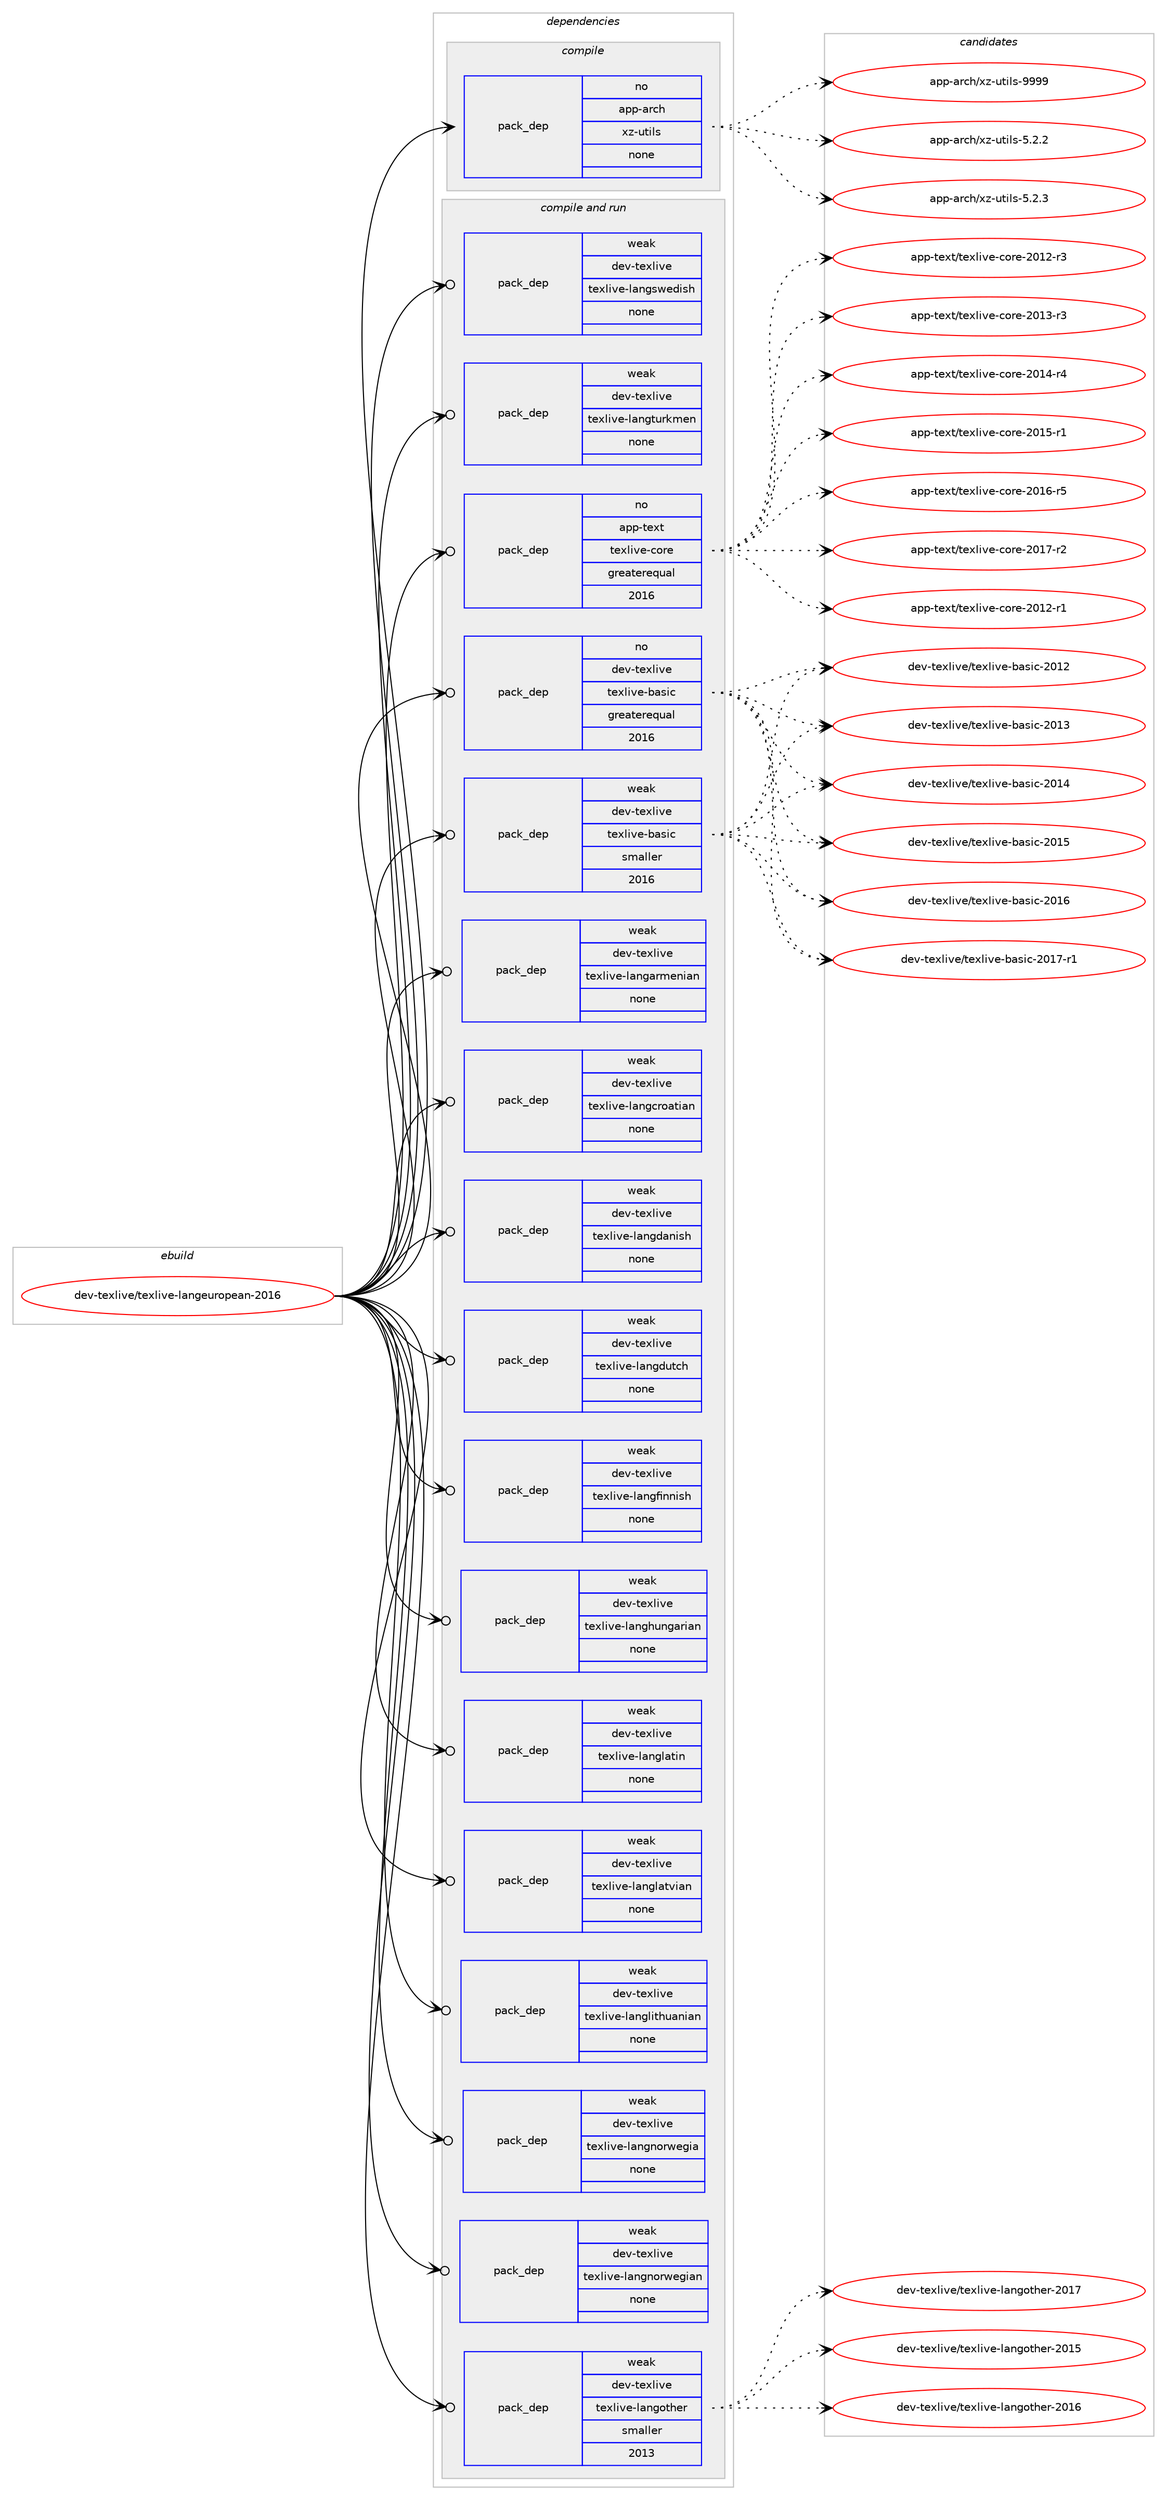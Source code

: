 digraph prolog {

# *************
# Graph options
# *************

newrank=true;
concentrate=true;
compound=true;
graph [rankdir=LR,fontname=Helvetica,fontsize=10,ranksep=1.5];#, ranksep=2.5, nodesep=0.2];
edge  [arrowhead=vee];
node  [fontname=Helvetica,fontsize=10];

# **********
# The ebuild
# **********

subgraph cluster_leftcol {
color=gray;
rank=same;
label=<<i>ebuild</i>>;
id [label="dev-texlive/texlive-langeuropean-2016", color=red, width=4, href="../dev-texlive/texlive-langeuropean-2016.svg"];
}

# ****************
# The dependencies
# ****************

subgraph cluster_midcol {
color=gray;
label=<<i>dependencies</i>>;
subgraph cluster_compile {
fillcolor="#eeeeee";
style=filled;
label=<<i>compile</i>>;
subgraph pack199320 {
dependency280674 [label=<<TABLE BORDER="0" CELLBORDER="1" CELLSPACING="0" CELLPADDING="4" WIDTH="220"><TR><TD ROWSPAN="6" CELLPADDING="30">pack_dep</TD></TR><TR><TD WIDTH="110">no</TD></TR><TR><TD>app-arch</TD></TR><TR><TD>xz-utils</TD></TR><TR><TD>none</TD></TR><TR><TD></TD></TR></TABLE>>, shape=none, color=blue];
}
id:e -> dependency280674:w [weight=20,style="solid",arrowhead="vee"];
}
subgraph cluster_compileandrun {
fillcolor="#eeeeee";
style=filled;
label=<<i>compile and run</i>>;
subgraph pack199321 {
dependency280675 [label=<<TABLE BORDER="0" CELLBORDER="1" CELLSPACING="0" CELLPADDING="4" WIDTH="220"><TR><TD ROWSPAN="6" CELLPADDING="30">pack_dep</TD></TR><TR><TD WIDTH="110">no</TD></TR><TR><TD>app-text</TD></TR><TR><TD>texlive-core</TD></TR><TR><TD>greaterequal</TD></TR><TR><TD>2016</TD></TR></TABLE>>, shape=none, color=blue];
}
id:e -> dependency280675:w [weight=20,style="solid",arrowhead="odotvee"];
subgraph pack199322 {
dependency280676 [label=<<TABLE BORDER="0" CELLBORDER="1" CELLSPACING="0" CELLPADDING="4" WIDTH="220"><TR><TD ROWSPAN="6" CELLPADDING="30">pack_dep</TD></TR><TR><TD WIDTH="110">no</TD></TR><TR><TD>dev-texlive</TD></TR><TR><TD>texlive-basic</TD></TR><TR><TD>greaterequal</TD></TR><TR><TD>2016</TD></TR></TABLE>>, shape=none, color=blue];
}
id:e -> dependency280676:w [weight=20,style="solid",arrowhead="odotvee"];
subgraph pack199323 {
dependency280677 [label=<<TABLE BORDER="0" CELLBORDER="1" CELLSPACING="0" CELLPADDING="4" WIDTH="220"><TR><TD ROWSPAN="6" CELLPADDING="30">pack_dep</TD></TR><TR><TD WIDTH="110">weak</TD></TR><TR><TD>dev-texlive</TD></TR><TR><TD>texlive-basic</TD></TR><TR><TD>smaller</TD></TR><TR><TD>2016</TD></TR></TABLE>>, shape=none, color=blue];
}
id:e -> dependency280677:w [weight=20,style="solid",arrowhead="odotvee"];
subgraph pack199324 {
dependency280678 [label=<<TABLE BORDER="0" CELLBORDER="1" CELLSPACING="0" CELLPADDING="4" WIDTH="220"><TR><TD ROWSPAN="6" CELLPADDING="30">pack_dep</TD></TR><TR><TD WIDTH="110">weak</TD></TR><TR><TD>dev-texlive</TD></TR><TR><TD>texlive-langarmenian</TD></TR><TR><TD>none</TD></TR><TR><TD></TD></TR></TABLE>>, shape=none, color=blue];
}
id:e -> dependency280678:w [weight=20,style="solid",arrowhead="odotvee"];
subgraph pack199325 {
dependency280679 [label=<<TABLE BORDER="0" CELLBORDER="1" CELLSPACING="0" CELLPADDING="4" WIDTH="220"><TR><TD ROWSPAN="6" CELLPADDING="30">pack_dep</TD></TR><TR><TD WIDTH="110">weak</TD></TR><TR><TD>dev-texlive</TD></TR><TR><TD>texlive-langcroatian</TD></TR><TR><TD>none</TD></TR><TR><TD></TD></TR></TABLE>>, shape=none, color=blue];
}
id:e -> dependency280679:w [weight=20,style="solid",arrowhead="odotvee"];
subgraph pack199326 {
dependency280680 [label=<<TABLE BORDER="0" CELLBORDER="1" CELLSPACING="0" CELLPADDING="4" WIDTH="220"><TR><TD ROWSPAN="6" CELLPADDING="30">pack_dep</TD></TR><TR><TD WIDTH="110">weak</TD></TR><TR><TD>dev-texlive</TD></TR><TR><TD>texlive-langdanish</TD></TR><TR><TD>none</TD></TR><TR><TD></TD></TR></TABLE>>, shape=none, color=blue];
}
id:e -> dependency280680:w [weight=20,style="solid",arrowhead="odotvee"];
subgraph pack199327 {
dependency280681 [label=<<TABLE BORDER="0" CELLBORDER="1" CELLSPACING="0" CELLPADDING="4" WIDTH="220"><TR><TD ROWSPAN="6" CELLPADDING="30">pack_dep</TD></TR><TR><TD WIDTH="110">weak</TD></TR><TR><TD>dev-texlive</TD></TR><TR><TD>texlive-langdutch</TD></TR><TR><TD>none</TD></TR><TR><TD></TD></TR></TABLE>>, shape=none, color=blue];
}
id:e -> dependency280681:w [weight=20,style="solid",arrowhead="odotvee"];
subgraph pack199328 {
dependency280682 [label=<<TABLE BORDER="0" CELLBORDER="1" CELLSPACING="0" CELLPADDING="4" WIDTH="220"><TR><TD ROWSPAN="6" CELLPADDING="30">pack_dep</TD></TR><TR><TD WIDTH="110">weak</TD></TR><TR><TD>dev-texlive</TD></TR><TR><TD>texlive-langfinnish</TD></TR><TR><TD>none</TD></TR><TR><TD></TD></TR></TABLE>>, shape=none, color=blue];
}
id:e -> dependency280682:w [weight=20,style="solid",arrowhead="odotvee"];
subgraph pack199329 {
dependency280683 [label=<<TABLE BORDER="0" CELLBORDER="1" CELLSPACING="0" CELLPADDING="4" WIDTH="220"><TR><TD ROWSPAN="6" CELLPADDING="30">pack_dep</TD></TR><TR><TD WIDTH="110">weak</TD></TR><TR><TD>dev-texlive</TD></TR><TR><TD>texlive-langhungarian</TD></TR><TR><TD>none</TD></TR><TR><TD></TD></TR></TABLE>>, shape=none, color=blue];
}
id:e -> dependency280683:w [weight=20,style="solid",arrowhead="odotvee"];
subgraph pack199330 {
dependency280684 [label=<<TABLE BORDER="0" CELLBORDER="1" CELLSPACING="0" CELLPADDING="4" WIDTH="220"><TR><TD ROWSPAN="6" CELLPADDING="30">pack_dep</TD></TR><TR><TD WIDTH="110">weak</TD></TR><TR><TD>dev-texlive</TD></TR><TR><TD>texlive-langlatin</TD></TR><TR><TD>none</TD></TR><TR><TD></TD></TR></TABLE>>, shape=none, color=blue];
}
id:e -> dependency280684:w [weight=20,style="solid",arrowhead="odotvee"];
subgraph pack199331 {
dependency280685 [label=<<TABLE BORDER="0" CELLBORDER="1" CELLSPACING="0" CELLPADDING="4" WIDTH="220"><TR><TD ROWSPAN="6" CELLPADDING="30">pack_dep</TD></TR><TR><TD WIDTH="110">weak</TD></TR><TR><TD>dev-texlive</TD></TR><TR><TD>texlive-langlatvian</TD></TR><TR><TD>none</TD></TR><TR><TD></TD></TR></TABLE>>, shape=none, color=blue];
}
id:e -> dependency280685:w [weight=20,style="solid",arrowhead="odotvee"];
subgraph pack199332 {
dependency280686 [label=<<TABLE BORDER="0" CELLBORDER="1" CELLSPACING="0" CELLPADDING="4" WIDTH="220"><TR><TD ROWSPAN="6" CELLPADDING="30">pack_dep</TD></TR><TR><TD WIDTH="110">weak</TD></TR><TR><TD>dev-texlive</TD></TR><TR><TD>texlive-langlithuanian</TD></TR><TR><TD>none</TD></TR><TR><TD></TD></TR></TABLE>>, shape=none, color=blue];
}
id:e -> dependency280686:w [weight=20,style="solid",arrowhead="odotvee"];
subgraph pack199333 {
dependency280687 [label=<<TABLE BORDER="0" CELLBORDER="1" CELLSPACING="0" CELLPADDING="4" WIDTH="220"><TR><TD ROWSPAN="6" CELLPADDING="30">pack_dep</TD></TR><TR><TD WIDTH="110">weak</TD></TR><TR><TD>dev-texlive</TD></TR><TR><TD>texlive-langnorwegia</TD></TR><TR><TD>none</TD></TR><TR><TD></TD></TR></TABLE>>, shape=none, color=blue];
}
id:e -> dependency280687:w [weight=20,style="solid",arrowhead="odotvee"];
subgraph pack199334 {
dependency280688 [label=<<TABLE BORDER="0" CELLBORDER="1" CELLSPACING="0" CELLPADDING="4" WIDTH="220"><TR><TD ROWSPAN="6" CELLPADDING="30">pack_dep</TD></TR><TR><TD WIDTH="110">weak</TD></TR><TR><TD>dev-texlive</TD></TR><TR><TD>texlive-langnorwegian</TD></TR><TR><TD>none</TD></TR><TR><TD></TD></TR></TABLE>>, shape=none, color=blue];
}
id:e -> dependency280688:w [weight=20,style="solid",arrowhead="odotvee"];
subgraph pack199335 {
dependency280689 [label=<<TABLE BORDER="0" CELLBORDER="1" CELLSPACING="0" CELLPADDING="4" WIDTH="220"><TR><TD ROWSPAN="6" CELLPADDING="30">pack_dep</TD></TR><TR><TD WIDTH="110">weak</TD></TR><TR><TD>dev-texlive</TD></TR><TR><TD>texlive-langother</TD></TR><TR><TD>smaller</TD></TR><TR><TD>2013</TD></TR></TABLE>>, shape=none, color=blue];
}
id:e -> dependency280689:w [weight=20,style="solid",arrowhead="odotvee"];
subgraph pack199336 {
dependency280690 [label=<<TABLE BORDER="0" CELLBORDER="1" CELLSPACING="0" CELLPADDING="4" WIDTH="220"><TR><TD ROWSPAN="6" CELLPADDING="30">pack_dep</TD></TR><TR><TD WIDTH="110">weak</TD></TR><TR><TD>dev-texlive</TD></TR><TR><TD>texlive-langswedish</TD></TR><TR><TD>none</TD></TR><TR><TD></TD></TR></TABLE>>, shape=none, color=blue];
}
id:e -> dependency280690:w [weight=20,style="solid",arrowhead="odotvee"];
subgraph pack199337 {
dependency280691 [label=<<TABLE BORDER="0" CELLBORDER="1" CELLSPACING="0" CELLPADDING="4" WIDTH="220"><TR><TD ROWSPAN="6" CELLPADDING="30">pack_dep</TD></TR><TR><TD WIDTH="110">weak</TD></TR><TR><TD>dev-texlive</TD></TR><TR><TD>texlive-langturkmen</TD></TR><TR><TD>none</TD></TR><TR><TD></TD></TR></TABLE>>, shape=none, color=blue];
}
id:e -> dependency280691:w [weight=20,style="solid",arrowhead="odotvee"];
}
subgraph cluster_run {
fillcolor="#eeeeee";
style=filled;
label=<<i>run</i>>;
}
}

# **************
# The candidates
# **************

subgraph cluster_choices {
rank=same;
color=gray;
label=<<i>candidates</i>>;

subgraph choice199320 {
color=black;
nodesep=1;
choice971121124597114991044712012245117116105108115455346504650 [label="app-arch/xz-utils-5.2.2", color=red, width=4,href="../app-arch/xz-utils-5.2.2.svg"];
choice971121124597114991044712012245117116105108115455346504651 [label="app-arch/xz-utils-5.2.3", color=red, width=4,href="../app-arch/xz-utils-5.2.3.svg"];
choice9711211245971149910447120122451171161051081154557575757 [label="app-arch/xz-utils-9999", color=red, width=4,href="../app-arch/xz-utils-9999.svg"];
dependency280674:e -> choice971121124597114991044712012245117116105108115455346504650:w [style=dotted,weight="100"];
dependency280674:e -> choice971121124597114991044712012245117116105108115455346504651:w [style=dotted,weight="100"];
dependency280674:e -> choice9711211245971149910447120122451171161051081154557575757:w [style=dotted,weight="100"];
}
subgraph choice199321 {
color=black;
nodesep=1;
choice971121124511610112011647116101120108105118101459911111410145504849504511449 [label="app-text/texlive-core-2012-r1", color=red, width=4,href="../app-text/texlive-core-2012-r1.svg"];
choice971121124511610112011647116101120108105118101459911111410145504849504511451 [label="app-text/texlive-core-2012-r3", color=red, width=4,href="../app-text/texlive-core-2012-r3.svg"];
choice971121124511610112011647116101120108105118101459911111410145504849514511451 [label="app-text/texlive-core-2013-r3", color=red, width=4,href="../app-text/texlive-core-2013-r3.svg"];
choice971121124511610112011647116101120108105118101459911111410145504849524511452 [label="app-text/texlive-core-2014-r4", color=red, width=4,href="../app-text/texlive-core-2014-r4.svg"];
choice971121124511610112011647116101120108105118101459911111410145504849534511449 [label="app-text/texlive-core-2015-r1", color=red, width=4,href="../app-text/texlive-core-2015-r1.svg"];
choice971121124511610112011647116101120108105118101459911111410145504849544511453 [label="app-text/texlive-core-2016-r5", color=red, width=4,href="../app-text/texlive-core-2016-r5.svg"];
choice971121124511610112011647116101120108105118101459911111410145504849554511450 [label="app-text/texlive-core-2017-r2", color=red, width=4,href="../app-text/texlive-core-2017-r2.svg"];
dependency280675:e -> choice971121124511610112011647116101120108105118101459911111410145504849504511449:w [style=dotted,weight="100"];
dependency280675:e -> choice971121124511610112011647116101120108105118101459911111410145504849504511451:w [style=dotted,weight="100"];
dependency280675:e -> choice971121124511610112011647116101120108105118101459911111410145504849514511451:w [style=dotted,weight="100"];
dependency280675:e -> choice971121124511610112011647116101120108105118101459911111410145504849524511452:w [style=dotted,weight="100"];
dependency280675:e -> choice971121124511610112011647116101120108105118101459911111410145504849534511449:w [style=dotted,weight="100"];
dependency280675:e -> choice971121124511610112011647116101120108105118101459911111410145504849544511453:w [style=dotted,weight="100"];
dependency280675:e -> choice971121124511610112011647116101120108105118101459911111410145504849554511450:w [style=dotted,weight="100"];
}
subgraph choice199322 {
color=black;
nodesep=1;
choice1001011184511610112010810511810147116101120108105118101459897115105994550484950 [label="dev-texlive/texlive-basic-2012", color=red, width=4,href="../dev-texlive/texlive-basic-2012.svg"];
choice1001011184511610112010810511810147116101120108105118101459897115105994550484951 [label="dev-texlive/texlive-basic-2013", color=red, width=4,href="../dev-texlive/texlive-basic-2013.svg"];
choice1001011184511610112010810511810147116101120108105118101459897115105994550484952 [label="dev-texlive/texlive-basic-2014", color=red, width=4,href="../dev-texlive/texlive-basic-2014.svg"];
choice1001011184511610112010810511810147116101120108105118101459897115105994550484953 [label="dev-texlive/texlive-basic-2015", color=red, width=4,href="../dev-texlive/texlive-basic-2015.svg"];
choice1001011184511610112010810511810147116101120108105118101459897115105994550484954 [label="dev-texlive/texlive-basic-2016", color=red, width=4,href="../dev-texlive/texlive-basic-2016.svg"];
choice10010111845116101120108105118101471161011201081051181014598971151059945504849554511449 [label="dev-texlive/texlive-basic-2017-r1", color=red, width=4,href="../dev-texlive/texlive-basic-2017-r1.svg"];
dependency280676:e -> choice1001011184511610112010810511810147116101120108105118101459897115105994550484950:w [style=dotted,weight="100"];
dependency280676:e -> choice1001011184511610112010810511810147116101120108105118101459897115105994550484951:w [style=dotted,weight="100"];
dependency280676:e -> choice1001011184511610112010810511810147116101120108105118101459897115105994550484952:w [style=dotted,weight="100"];
dependency280676:e -> choice1001011184511610112010810511810147116101120108105118101459897115105994550484953:w [style=dotted,weight="100"];
dependency280676:e -> choice1001011184511610112010810511810147116101120108105118101459897115105994550484954:w [style=dotted,weight="100"];
dependency280676:e -> choice10010111845116101120108105118101471161011201081051181014598971151059945504849554511449:w [style=dotted,weight="100"];
}
subgraph choice199323 {
color=black;
nodesep=1;
choice1001011184511610112010810511810147116101120108105118101459897115105994550484950 [label="dev-texlive/texlive-basic-2012", color=red, width=4,href="../dev-texlive/texlive-basic-2012.svg"];
choice1001011184511610112010810511810147116101120108105118101459897115105994550484951 [label="dev-texlive/texlive-basic-2013", color=red, width=4,href="../dev-texlive/texlive-basic-2013.svg"];
choice1001011184511610112010810511810147116101120108105118101459897115105994550484952 [label="dev-texlive/texlive-basic-2014", color=red, width=4,href="../dev-texlive/texlive-basic-2014.svg"];
choice1001011184511610112010810511810147116101120108105118101459897115105994550484953 [label="dev-texlive/texlive-basic-2015", color=red, width=4,href="../dev-texlive/texlive-basic-2015.svg"];
choice1001011184511610112010810511810147116101120108105118101459897115105994550484954 [label="dev-texlive/texlive-basic-2016", color=red, width=4,href="../dev-texlive/texlive-basic-2016.svg"];
choice10010111845116101120108105118101471161011201081051181014598971151059945504849554511449 [label="dev-texlive/texlive-basic-2017-r1", color=red, width=4,href="../dev-texlive/texlive-basic-2017-r1.svg"];
dependency280677:e -> choice1001011184511610112010810511810147116101120108105118101459897115105994550484950:w [style=dotted,weight="100"];
dependency280677:e -> choice1001011184511610112010810511810147116101120108105118101459897115105994550484951:w [style=dotted,weight="100"];
dependency280677:e -> choice1001011184511610112010810511810147116101120108105118101459897115105994550484952:w [style=dotted,weight="100"];
dependency280677:e -> choice1001011184511610112010810511810147116101120108105118101459897115105994550484953:w [style=dotted,weight="100"];
dependency280677:e -> choice1001011184511610112010810511810147116101120108105118101459897115105994550484954:w [style=dotted,weight="100"];
dependency280677:e -> choice10010111845116101120108105118101471161011201081051181014598971151059945504849554511449:w [style=dotted,weight="100"];
}
subgraph choice199324 {
color=black;
nodesep=1;
}
subgraph choice199325 {
color=black;
nodesep=1;
}
subgraph choice199326 {
color=black;
nodesep=1;
}
subgraph choice199327 {
color=black;
nodesep=1;
}
subgraph choice199328 {
color=black;
nodesep=1;
}
subgraph choice199329 {
color=black;
nodesep=1;
}
subgraph choice199330 {
color=black;
nodesep=1;
}
subgraph choice199331 {
color=black;
nodesep=1;
}
subgraph choice199332 {
color=black;
nodesep=1;
}
subgraph choice199333 {
color=black;
nodesep=1;
}
subgraph choice199334 {
color=black;
nodesep=1;
}
subgraph choice199335 {
color=black;
nodesep=1;
choice100101118451161011201081051181014711610112010810511810145108971101031111161041011144550484953 [label="dev-texlive/texlive-langother-2015", color=red, width=4,href="../dev-texlive/texlive-langother-2015.svg"];
choice100101118451161011201081051181014711610112010810511810145108971101031111161041011144550484954 [label="dev-texlive/texlive-langother-2016", color=red, width=4,href="../dev-texlive/texlive-langother-2016.svg"];
choice100101118451161011201081051181014711610112010810511810145108971101031111161041011144550484955 [label="dev-texlive/texlive-langother-2017", color=red, width=4,href="../dev-texlive/texlive-langother-2017.svg"];
dependency280689:e -> choice100101118451161011201081051181014711610112010810511810145108971101031111161041011144550484953:w [style=dotted,weight="100"];
dependency280689:e -> choice100101118451161011201081051181014711610112010810511810145108971101031111161041011144550484954:w [style=dotted,weight="100"];
dependency280689:e -> choice100101118451161011201081051181014711610112010810511810145108971101031111161041011144550484955:w [style=dotted,weight="100"];
}
subgraph choice199336 {
color=black;
nodesep=1;
}
subgraph choice199337 {
color=black;
nodesep=1;
}
}

}
